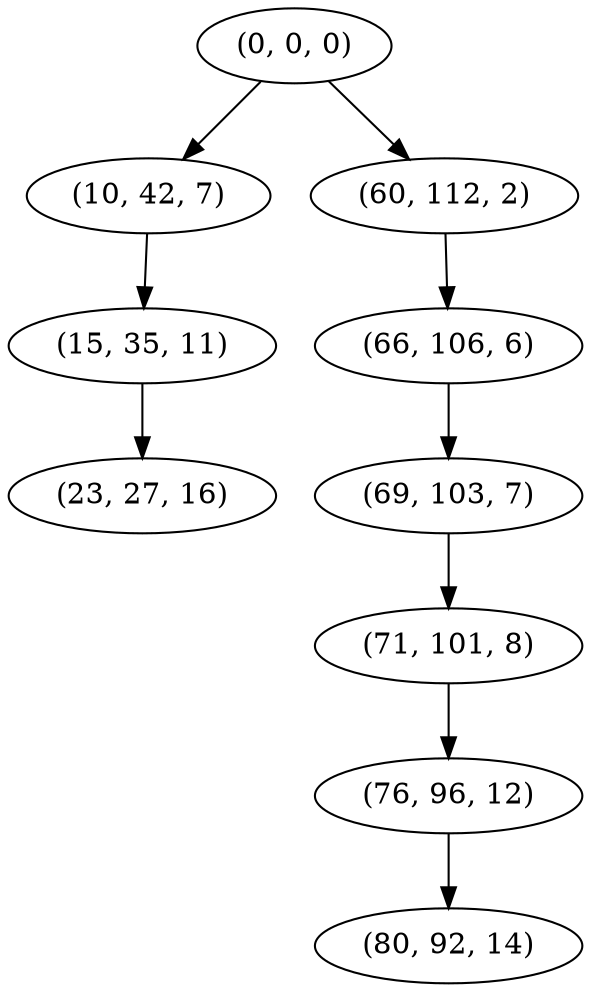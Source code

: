 digraph tree {
    "(0, 0, 0)";
    "(10, 42, 7)";
    "(15, 35, 11)";
    "(23, 27, 16)";
    "(60, 112, 2)";
    "(66, 106, 6)";
    "(69, 103, 7)";
    "(71, 101, 8)";
    "(76, 96, 12)";
    "(80, 92, 14)";
    "(0, 0, 0)" -> "(10, 42, 7)";
    "(0, 0, 0)" -> "(60, 112, 2)";
    "(10, 42, 7)" -> "(15, 35, 11)";
    "(15, 35, 11)" -> "(23, 27, 16)";
    "(60, 112, 2)" -> "(66, 106, 6)";
    "(66, 106, 6)" -> "(69, 103, 7)";
    "(69, 103, 7)" -> "(71, 101, 8)";
    "(71, 101, 8)" -> "(76, 96, 12)";
    "(76, 96, 12)" -> "(80, 92, 14)";
}
